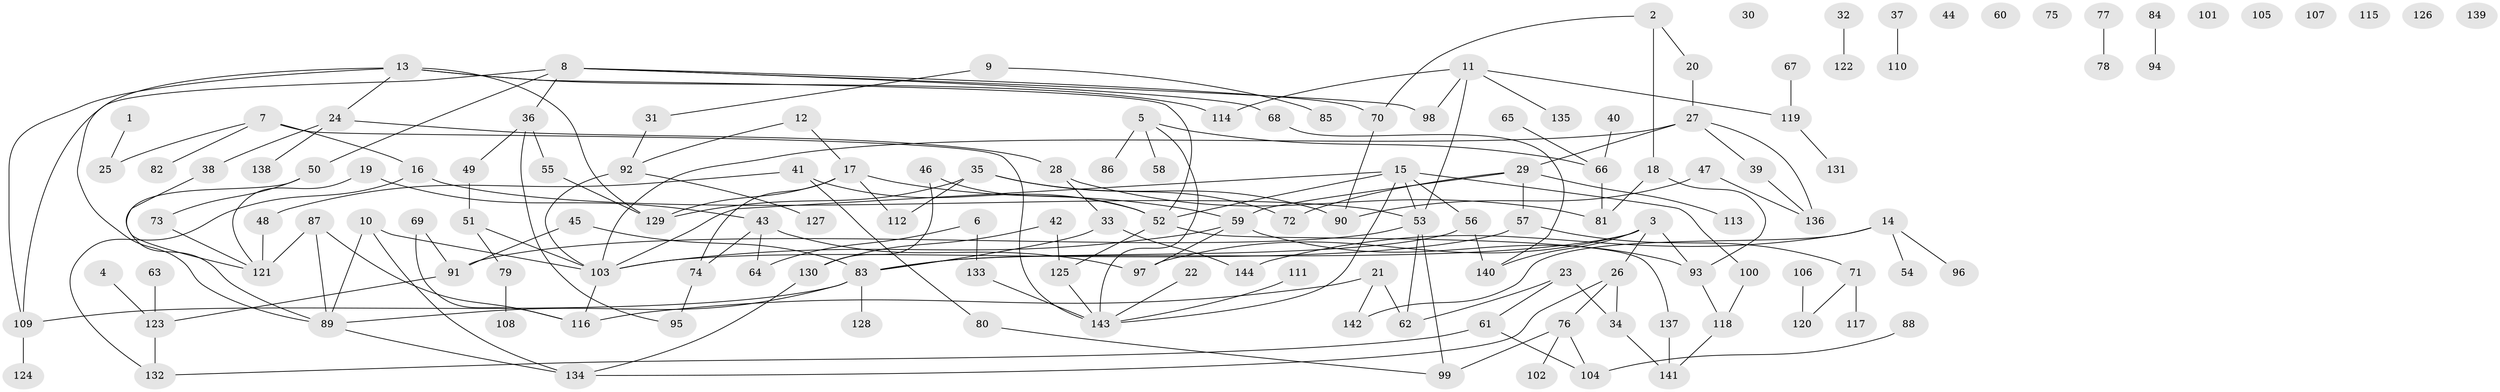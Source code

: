// Generated by graph-tools (version 1.1) at 2025/13/03/09/25 04:13:09]
// undirected, 144 vertices, 182 edges
graph export_dot {
graph [start="1"]
  node [color=gray90,style=filled];
  1;
  2;
  3;
  4;
  5;
  6;
  7;
  8;
  9;
  10;
  11;
  12;
  13;
  14;
  15;
  16;
  17;
  18;
  19;
  20;
  21;
  22;
  23;
  24;
  25;
  26;
  27;
  28;
  29;
  30;
  31;
  32;
  33;
  34;
  35;
  36;
  37;
  38;
  39;
  40;
  41;
  42;
  43;
  44;
  45;
  46;
  47;
  48;
  49;
  50;
  51;
  52;
  53;
  54;
  55;
  56;
  57;
  58;
  59;
  60;
  61;
  62;
  63;
  64;
  65;
  66;
  67;
  68;
  69;
  70;
  71;
  72;
  73;
  74;
  75;
  76;
  77;
  78;
  79;
  80;
  81;
  82;
  83;
  84;
  85;
  86;
  87;
  88;
  89;
  90;
  91;
  92;
  93;
  94;
  95;
  96;
  97;
  98;
  99;
  100;
  101;
  102;
  103;
  104;
  105;
  106;
  107;
  108;
  109;
  110;
  111;
  112;
  113;
  114;
  115;
  116;
  117;
  118;
  119;
  120;
  121;
  122;
  123;
  124;
  125;
  126;
  127;
  128;
  129;
  130;
  131;
  132;
  133;
  134;
  135;
  136;
  137;
  138;
  139;
  140;
  141;
  142;
  143;
  144;
  1 -- 25;
  2 -- 18;
  2 -- 20;
  2 -- 70;
  3 -- 26;
  3 -- 83;
  3 -- 93;
  3 -- 97;
  3 -- 140;
  4 -- 123;
  5 -- 58;
  5 -- 66;
  5 -- 86;
  5 -- 143;
  6 -- 64;
  6 -- 133;
  7 -- 16;
  7 -- 25;
  7 -- 82;
  7 -- 143;
  8 -- 36;
  8 -- 50;
  8 -- 68;
  8 -- 70;
  8 -- 98;
  8 -- 109;
  9 -- 31;
  9 -- 85;
  10 -- 89;
  10 -- 103;
  10 -- 134;
  11 -- 53;
  11 -- 98;
  11 -- 114;
  11 -- 119;
  11 -- 135;
  12 -- 17;
  12 -- 92;
  13 -- 24;
  13 -- 52;
  13 -- 89;
  13 -- 109;
  13 -- 114;
  13 -- 129;
  14 -- 54;
  14 -- 96;
  14 -- 142;
  14 -- 144;
  15 -- 52;
  15 -- 53;
  15 -- 56;
  15 -- 100;
  15 -- 103;
  15 -- 143;
  16 -- 53;
  16 -- 132;
  17 -- 59;
  17 -- 74;
  17 -- 112;
  17 -- 129;
  18 -- 81;
  18 -- 93;
  19 -- 43;
  19 -- 121;
  20 -- 27;
  21 -- 62;
  21 -- 116;
  21 -- 142;
  22 -- 143;
  23 -- 34;
  23 -- 61;
  23 -- 62;
  24 -- 28;
  24 -- 38;
  24 -- 138;
  26 -- 34;
  26 -- 76;
  26 -- 134;
  27 -- 29;
  27 -- 39;
  27 -- 103;
  27 -- 136;
  28 -- 33;
  28 -- 81;
  29 -- 57;
  29 -- 59;
  29 -- 72;
  29 -- 113;
  31 -- 92;
  32 -- 122;
  33 -- 83;
  33 -- 144;
  34 -- 141;
  35 -- 72;
  35 -- 90;
  35 -- 112;
  35 -- 129;
  36 -- 49;
  36 -- 55;
  36 -- 95;
  37 -- 110;
  38 -- 121;
  39 -- 136;
  40 -- 66;
  41 -- 48;
  41 -- 52;
  41 -- 80;
  42 -- 125;
  42 -- 130;
  43 -- 64;
  43 -- 74;
  43 -- 97;
  45 -- 83;
  45 -- 91;
  46 -- 52;
  46 -- 130;
  47 -- 90;
  47 -- 136;
  48 -- 121;
  49 -- 51;
  50 -- 73;
  50 -- 89;
  51 -- 79;
  51 -- 103;
  52 -- 125;
  52 -- 137;
  53 -- 62;
  53 -- 91;
  53 -- 99;
  55 -- 129;
  56 -- 83;
  56 -- 140;
  57 -- 71;
  57 -- 103;
  59 -- 93;
  59 -- 97;
  59 -- 103;
  61 -- 104;
  61 -- 132;
  63 -- 123;
  65 -- 66;
  66 -- 81;
  67 -- 119;
  68 -- 140;
  69 -- 91;
  69 -- 116;
  70 -- 90;
  71 -- 117;
  71 -- 120;
  73 -- 121;
  74 -- 95;
  76 -- 99;
  76 -- 102;
  76 -- 104;
  77 -- 78;
  79 -- 108;
  80 -- 99;
  83 -- 89;
  83 -- 109;
  83 -- 128;
  84 -- 94;
  87 -- 89;
  87 -- 116;
  87 -- 121;
  88 -- 104;
  89 -- 134;
  91 -- 123;
  92 -- 103;
  92 -- 127;
  93 -- 118;
  100 -- 118;
  103 -- 116;
  106 -- 120;
  109 -- 124;
  111 -- 143;
  118 -- 141;
  119 -- 131;
  123 -- 132;
  125 -- 143;
  130 -- 134;
  133 -- 143;
  137 -- 141;
}
